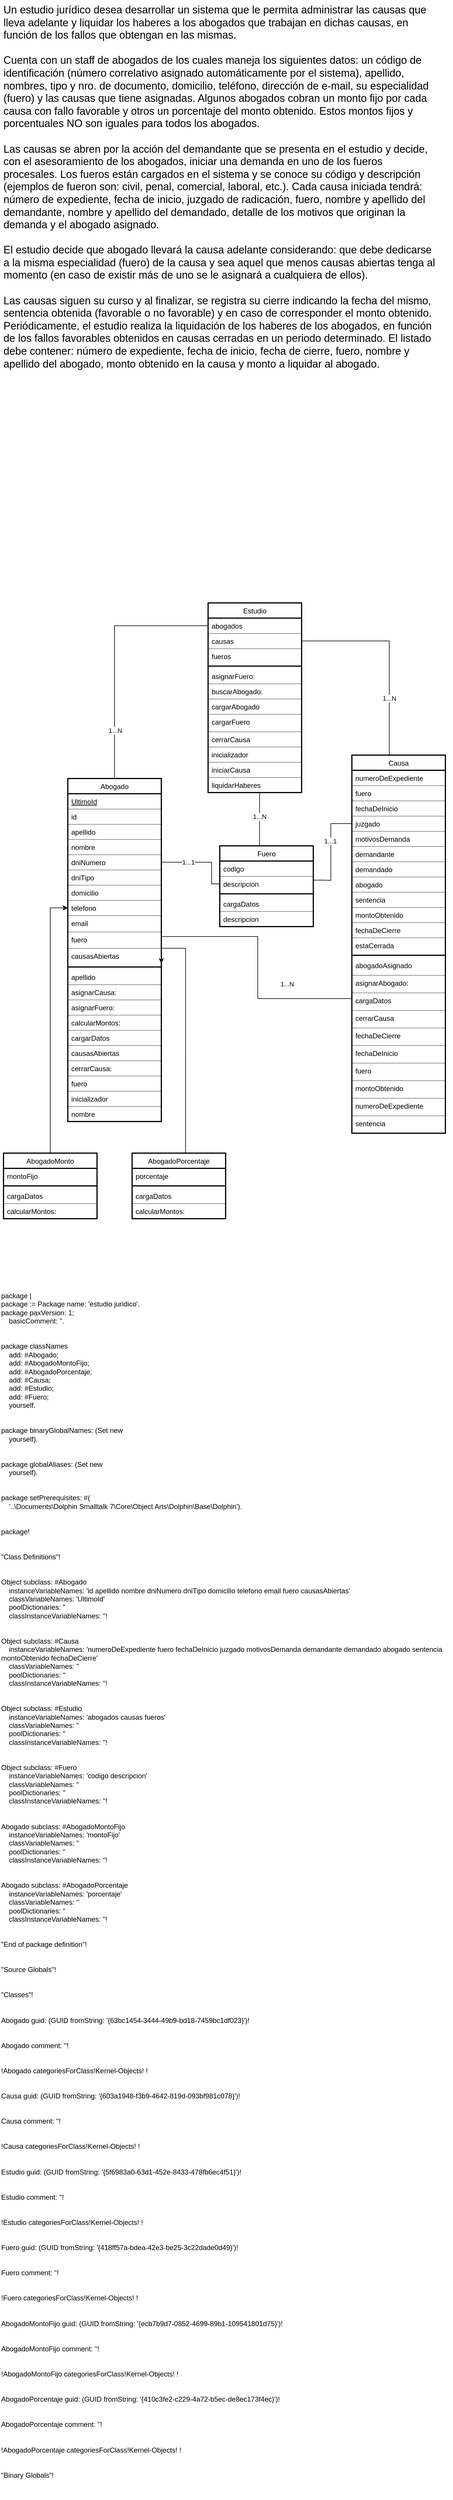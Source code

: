 <mxfile version="27.1.4">
  <diagram id="nPrbaPytp_9vwMqdARKt" name="Página-1">
    <mxGraphModel dx="1422" dy="2293" grid="1" gridSize="10" guides="1" tooltips="1" connect="1" arrows="1" fold="1" page="1" pageScale="1" pageWidth="827" pageHeight="1169" math="0" shadow="0">
      <root>
        <mxCell id="WIyWlLk6GJQsqaUBKTNV-0" />
        <mxCell id="WIyWlLk6GJQsqaUBKTNV-1" parent="WIyWlLk6GJQsqaUBKTNV-0" />
        <mxCell id="4O37cZlF4Homk0dJ1W0X-19" style="edgeStyle=orthogonalEdgeStyle;rounded=0;orthogonalLoop=1;jettySize=auto;html=1;endArrow=none;startFill=0;exitX=0;exitY=0.5;exitDx=0;exitDy=0;entryX=1;entryY=0.5;entryDx=0;entryDy=0;" parent="WIyWlLk6GJQsqaUBKTNV-1" source="zkfFHV4jXpPFQw0GAbJ--19" target="WocVs_nFNmPU2-qUiD_d-23" edge="1">
          <mxGeometry relative="1" as="geometry">
            <Array as="points">
              <mxPoint x="392" y="520" />
              <mxPoint x="392" y="483" />
            </Array>
            <mxPoint x="342" y="510" as="targetPoint" />
          </mxGeometry>
        </mxCell>
        <mxCell id="4O37cZlF4Homk0dJ1W0X-20" value="1...1" style="edgeLabel;html=1;align=center;verticalAlign=middle;resizable=0;points=[];" parent="4O37cZlF4Homk0dJ1W0X-19" vertex="1" connectable="0">
          <mxGeometry x="-0.055" y="3" relative="1" as="geometry">
            <mxPoint x="-27" y="-3" as="offset" />
          </mxGeometry>
        </mxCell>
        <mxCell id="4O37cZlF4Homk0dJ1W0X-24" style="edgeStyle=orthogonalEdgeStyle;rounded=0;orthogonalLoop=1;jettySize=auto;html=1;entryX=0;entryY=0.5;entryDx=0;entryDy=0;endArrow=none;startFill=0;exitX=0.996;exitY=0.254;exitDx=0;exitDy=0;exitPerimeter=0;" parent="WIyWlLk6GJQsqaUBKTNV-1" source="zkfFHV4jXpPFQw0GAbJ--19" target="WocVs_nFNmPU2-qUiD_d-14" edge="1">
          <mxGeometry relative="1" as="geometry">
            <Array as="points">
              <mxPoint x="582" y="514" />
              <mxPoint x="596" y="514" />
              <mxPoint x="596" y="586" />
            </Array>
          </mxGeometry>
        </mxCell>
        <mxCell id="4O37cZlF4Homk0dJ1W0X-25" value="1...1" style="edgeLabel;html=1;align=center;verticalAlign=middle;resizable=0;points=[];" parent="4O37cZlF4Homk0dJ1W0X-24" vertex="1" connectable="0">
          <mxGeometry x="0.063" y="1" relative="1" as="geometry">
            <mxPoint y="-11" as="offset" />
          </mxGeometry>
        </mxCell>
        <mxCell id="zkfFHV4jXpPFQw0GAbJ--17" value="Fuero" style="swimlane;fontStyle=0;align=center;verticalAlign=top;childLayout=stackLayout;horizontal=1;startSize=26;horizontalStack=0;resizeParent=1;resizeLast=0;collapsible=1;marginBottom=0;rounded=0;shadow=0;strokeWidth=2;fillColor=#FFFFFF;perimeterSpacing=0;swimlaneLine=1;swimlaneFillColor=#FFFFFF;" parent="WIyWlLk6GJQsqaUBKTNV-1" vertex="1">
          <mxGeometry x="406" y="455" width="160" height="138" as="geometry">
            <mxRectangle x="550" y="140" width="160" height="26" as="alternateBounds" />
          </mxGeometry>
        </mxCell>
        <mxCell id="zkfFHV4jXpPFQw0GAbJ--18" value="codigo" style="text;align=left;verticalAlign=top;spacingLeft=4;spacingRight=4;overflow=hidden;rotatable=0;points=[[0,0.5],[1,0.5]];portConstraint=eastwest;fillColor=none;strokeWidth=0.5;strokeColor=default;" parent="zkfFHV4jXpPFQw0GAbJ--17" vertex="1">
          <mxGeometry y="26" width="160" height="26" as="geometry" />
        </mxCell>
        <mxCell id="zkfFHV4jXpPFQw0GAbJ--19" value="descripcion" style="text;align=left;verticalAlign=top;spacingLeft=4;spacingRight=4;overflow=hidden;rotatable=0;points=[[0,0.5],[1,0.5]];portConstraint=eastwest;rounded=0;shadow=0;html=0;fillColor=none;" parent="zkfFHV4jXpPFQw0GAbJ--17" vertex="1">
          <mxGeometry y="52" width="160" height="26" as="geometry" />
        </mxCell>
        <mxCell id="zkfFHV4jXpPFQw0GAbJ--23" value="" style="line;html=1;strokeWidth=2;align=left;verticalAlign=middle;spacingTop=-1;spacingLeft=3;spacingRight=3;rotatable=0;labelPosition=right;points=[];portConstraint=eastwest;" parent="zkfFHV4jXpPFQw0GAbJ--17" vertex="1">
          <mxGeometry y="78" width="160" height="8" as="geometry" />
        </mxCell>
        <mxCell id="_gNwSuhdFXTQbb97_CQj-11" value="cargaDatos" style="text;align=left;verticalAlign=top;spacingLeft=4;spacingRight=4;overflow=hidden;rotatable=0;points=[[0,0.5],[1,0.5]];portConstraint=eastwest;fillColor=none;" vertex="1" parent="zkfFHV4jXpPFQw0GAbJ--17">
          <mxGeometry y="86" width="160" height="26" as="geometry" />
        </mxCell>
        <mxCell id="zkfFHV4jXpPFQw0GAbJ--24" value="descripcion" style="text;align=left;verticalAlign=top;spacingLeft=4;spacingRight=4;overflow=hidden;rotatable=0;points=[[0,0.5],[1,0.5]];portConstraint=eastwest;fillColor=none;strokeColor=default;strokeWidth=0.5;" parent="zkfFHV4jXpPFQw0GAbJ--17" vertex="1">
          <mxGeometry y="112" width="160" height="26" as="geometry" />
        </mxCell>
        <mxCell id="WocVs_nFNmPU2-qUiD_d-0" value="&lt;font style=&quot;font-size: 18px;&quot;&gt;Un estudio jurídico desea desarrollar un sistema que le permita administrar las causas que&lt;br&gt;lleva adelante y liquidar los haberes a los abogados que trabajan en dichas causas, en&lt;br&gt;función de los fallos que obtengan en las mismas.&lt;/font&gt;&lt;div&gt;&lt;font style=&quot;font-size: 18px;&quot;&gt;&lt;br&gt;Cuenta con un staff de abogados de los cuales maneja los siguientes datos: un código de&lt;br&gt;identificación (número correlativo asignado automáticamente por el sistema), apellido,&lt;br&gt;nombres, tipo y nro. de documento, domicilio, teléfono, dirección de e-mail, su especialidad&lt;br&gt;(fuero) y las causas que tiene asignadas. Algunos abogados cobran un monto fijo por cada&lt;br&gt;causa con fallo favorable y otros un porcentaje del monto obtenido. Estos montos fijos y&lt;br&gt;porcentuales NO son iguales para todos los abogados.&lt;br&gt;&lt;br&gt;&lt;/font&gt;&lt;/div&gt;&lt;div&gt;&lt;font style=&quot;font-size: 18px;&quot;&gt;Las causas se abren por la acción del demandante que se presenta en el estudio y decide,&lt;br&gt;con el asesoramiento de los abogados, iniciar una demanda en uno de los fueros&lt;br&gt;procesales. Los fueros están cargados en el sistema y se conoce su código y descripción&lt;br&gt;(ejemplos de fueron son: civil, penal, comercial, laboral, etc.). Cada causa iniciada tendrá:&lt;br&gt;número de expediente, fecha de inicio, juzgado de radicación, fuero, nombre y apellido del&lt;br&gt;demandante, nombre y apellido del demandado, detalle de los motivos que originan la&lt;br&gt;demanda y el abogado asignado.&lt;br&gt;&lt;br&gt;&lt;/font&gt;&lt;/div&gt;&lt;div&gt;&lt;font style=&quot;font-size: 18px;&quot;&gt;El estudio decide que abogado llevará la causa adelante considerando: que debe dedicarse&lt;br&gt;a la misma especialidad (fuero) de la causa y sea aquel que menos causas abiertas tenga al&lt;br&gt;momento (en caso de existir más de uno se le asignará a cualquiera de ellos).&lt;br&gt;&lt;br&gt;&lt;/font&gt;&lt;/div&gt;&lt;div&gt;&lt;font style=&quot;font-size: 18px;&quot;&gt;Las causas siguen su curso y al finalizar, se registra su cierre indicando la fecha del mismo,&lt;br&gt;sentencia obtenida (favorable o no favorable) y en caso de corresponder el monto obtenido.&lt;br&gt;Periódicamente, el estudio realiza la liquidación de los haberes de los abogados, en función&lt;br&gt;de los fallos favorables obtenidos en causas cerradas en un periodo determinado. El listado&lt;br&gt;debe contener: número de expediente, fecha de inicio, fecha de cierre, fuero, nombre y&lt;br&gt;apellido del abogado, monto obtenido en la causa y monto a liquidar al abogado.&lt;/font&gt;&lt;/div&gt;" style="text;whiteSpace=wrap;html=1;" parent="WIyWlLk6GJQsqaUBKTNV-1" vertex="1">
          <mxGeometry x="34" y="-990" width="770" height="680" as="geometry" />
        </mxCell>
        <mxCell id="WocVs_nFNmPU2-qUiD_d-1" value="Estudio" style="swimlane;fontStyle=0;align=center;verticalAlign=top;childLayout=stackLayout;horizontal=1;startSize=26;horizontalStack=0;resizeParent=1;resizeLast=0;collapsible=1;marginBottom=0;rounded=0;shadow=0;strokeWidth=2;swimlaneFillColor=#FFFFFF;" parent="WIyWlLk6GJQsqaUBKTNV-1" vertex="1">
          <mxGeometry x="386" y="40" width="160" height="324" as="geometry">
            <mxRectangle x="550" y="140" width="160" height="26" as="alternateBounds" />
          </mxGeometry>
        </mxCell>
        <mxCell id="WocVs_nFNmPU2-qUiD_d-2" value="abogados" style="text;align=left;verticalAlign=top;spacingLeft=4;spacingRight=4;overflow=hidden;rotatable=0;points=[[0,0.5],[1,0.5]];portConstraint=eastwest;fillColor=none;strokeWidth=0.5;strokeColor=default;" parent="WocVs_nFNmPU2-qUiD_d-1" vertex="1">
          <mxGeometry y="26" width="160" height="26" as="geometry" />
        </mxCell>
        <mxCell id="WocVs_nFNmPU2-qUiD_d-3" value="causas" style="text;align=left;verticalAlign=top;spacingLeft=4;spacingRight=4;overflow=hidden;rotatable=0;points=[[0,0.5],[1,0.5]];portConstraint=eastwest;rounded=0;shadow=0;html=0;fillColor=none;strokeWidth=0.5;strokeColor=default;" parent="WocVs_nFNmPU2-qUiD_d-1" vertex="1">
          <mxGeometry y="52" width="160" height="26" as="geometry" />
        </mxCell>
        <mxCell id="wk-J22gKXtRtqj58cMsg-0" value="fueros" style="text;align=left;verticalAlign=top;spacingLeft=4;spacingRight=4;overflow=hidden;rotatable=0;points=[[0,0.5],[1,0.5]];portConstraint=eastwest;rounded=0;shadow=0;html=0;fillColor=none;strokeWidth=1;" parent="WocVs_nFNmPU2-qUiD_d-1" vertex="1">
          <mxGeometry y="78" width="160" height="26" as="geometry" />
        </mxCell>
        <mxCell id="WocVs_nFNmPU2-qUiD_d-7" value="" style="line;html=1;strokeWidth=2;align=left;verticalAlign=middle;spacingTop=-1;spacingLeft=3;spacingRight=3;rotatable=0;labelPosition=right;points=[];portConstraint=eastwest;" parent="WocVs_nFNmPU2-qUiD_d-1" vertex="1">
          <mxGeometry y="104" width="160" height="8" as="geometry" />
        </mxCell>
        <mxCell id="WocVs_nFNmPU2-qUiD_d-8" value="asignarFuero:" style="text;align=left;verticalAlign=top;spacingLeft=4;spacingRight=4;overflow=hidden;rotatable=0;points=[[0,0.5],[1,0.5]];portConstraint=eastwest;fillColor=none;strokeColor=none;strokeWidth=0.5;" parent="WocVs_nFNmPU2-qUiD_d-1" vertex="1">
          <mxGeometry y="112" width="160" height="26" as="geometry" />
        </mxCell>
        <mxCell id="wk-J22gKXtRtqj58cMsg-1" value="buscarAbogado:" style="text;align=left;verticalAlign=top;spacingLeft=4;spacingRight=4;overflow=hidden;rotatable=0;points=[[0,0.5],[1,0.5]];portConstraint=eastwest;fillColor=none;strokeColor=default;strokeWidth=0.5;" parent="WocVs_nFNmPU2-qUiD_d-1" vertex="1">
          <mxGeometry y="138" width="160" height="26" as="geometry" />
        </mxCell>
        <mxCell id="4O37cZlF4Homk0dJ1W0X-21" value="cargarAbogado" style="text;align=left;verticalAlign=top;spacingLeft=4;spacingRight=4;overflow=hidden;rotatable=0;points=[[0,0.5],[1,0.5]];portConstraint=eastwest;fillColor=none;strokeColor=default;strokeWidth=0.5;" parent="WocVs_nFNmPU2-qUiD_d-1" vertex="1">
          <mxGeometry y="164" width="160" height="26" as="geometry" />
        </mxCell>
        <mxCell id="4O37cZlF4Homk0dJ1W0X-27" value="cargarFuero" style="text;align=left;verticalAlign=top;spacingLeft=4;spacingRight=4;overflow=hidden;rotatable=0;points=[[0,0.5],[1,0.5]];portConstraint=eastwest;fillColor=none;strokeColor=default;strokeWidth=0.5;" parent="WocVs_nFNmPU2-qUiD_d-1" vertex="1">
          <mxGeometry y="190" width="160" height="30" as="geometry" />
        </mxCell>
        <mxCell id="4O37cZlF4Homk0dJ1W0X-23" value="cerrarCausa" style="text;align=left;verticalAlign=top;spacingLeft=4;spacingRight=4;overflow=hidden;rotatable=0;points=[[0,0.5],[1,0.5]];portConstraint=eastwest;fillColor=none;strokeColor=default;strokeWidth=0.5;" parent="WocVs_nFNmPU2-qUiD_d-1" vertex="1">
          <mxGeometry y="220" width="160" height="26" as="geometry" />
        </mxCell>
        <mxCell id="4O37cZlF4Homk0dJ1W0X-26" value="inicializador" style="text;align=left;verticalAlign=top;spacingLeft=4;spacingRight=4;overflow=hidden;rotatable=0;points=[[0,0.5],[1,0.5]];portConstraint=eastwest;fillColor=none;" parent="WocVs_nFNmPU2-qUiD_d-1" vertex="1">
          <mxGeometry y="246" width="160" height="26" as="geometry" />
        </mxCell>
        <mxCell id="_gNwSuhdFXTQbb97_CQj-9" value="iniciarCausa" style="text;align=left;verticalAlign=top;spacingLeft=4;spacingRight=4;overflow=hidden;rotatable=0;points=[[0,0.5],[1,0.5]];portConstraint=eastwest;fillColor=none;strokeColor=default;strokeWidth=0.5;" vertex="1" parent="WocVs_nFNmPU2-qUiD_d-1">
          <mxGeometry y="272" width="160" height="26" as="geometry" />
        </mxCell>
        <mxCell id="_gNwSuhdFXTQbb97_CQj-10" value="liquidarHaberes" style="text;align=left;verticalAlign=top;spacingLeft=4;spacingRight=4;overflow=hidden;rotatable=0;points=[[0,0.5],[1,0.5]];portConstraint=eastwest;fillColor=none;" vertex="1" parent="WocVs_nFNmPU2-qUiD_d-1">
          <mxGeometry y="298" width="160" height="26" as="geometry" />
        </mxCell>
        <mxCell id="WocVs_nFNmPU2-qUiD_d-58" style="edgeStyle=orthogonalEdgeStyle;rounded=0;orthogonalLoop=1;jettySize=auto;html=1;entryX=0;entryY=0.5;entryDx=0;entryDy=0;endArrow=none;startFill=0;" parent="WIyWlLk6GJQsqaUBKTNV-1" source="WocVs_nFNmPU2-qUiD_d-19" target="WocVs_nFNmPU2-qUiD_d-2" edge="1">
          <mxGeometry relative="1" as="geometry" />
        </mxCell>
        <mxCell id="WocVs_nFNmPU2-qUiD_d-68" value="1...N" style="edgeLabel;html=1;align=center;verticalAlign=middle;resizable=0;points=[];shadow=0;strokeColor=#000000;" parent="WocVs_nFNmPU2-qUiD_d-58" vertex="1" connectable="0">
          <mxGeometry x="-0.613" y="-1" relative="1" as="geometry">
            <mxPoint y="-1" as="offset" />
          </mxGeometry>
        </mxCell>
        <mxCell id="WocVs_nFNmPU2-qUiD_d-19" value="Abogado" style="swimlane;fontStyle=0;align=center;verticalAlign=top;childLayout=stackLayout;horizontal=1;startSize=26;horizontalStack=0;resizeParent=1;resizeLast=0;collapsible=1;marginBottom=0;rounded=0;shadow=0;strokeWidth=2;fillColor=#FFFFFF;swimlaneFillColor=#FFFFFF;" parent="WIyWlLk6GJQsqaUBKTNV-1" vertex="1">
          <mxGeometry x="146" y="340" width="160" height="586" as="geometry">
            <mxRectangle x="550" y="140" width="160" height="26" as="alternateBounds" />
          </mxGeometry>
        </mxCell>
        <mxCell id="WocVs_nFNmPU2-qUiD_d-20" value="UltimoId" style="text;align=left;verticalAlign=top;spacingLeft=4;spacingRight=4;overflow=hidden;rotatable=0;points=[[0,0.5],[1,0.5]];portConstraint=eastwest;fillColor=none;strokeColor=default;strokeWidth=0.5;fontStyle=4" parent="WocVs_nFNmPU2-qUiD_d-19" vertex="1">
          <mxGeometry y="26" width="160" height="26" as="geometry" />
        </mxCell>
        <mxCell id="WocVs_nFNmPU2-qUiD_d-21" value="id" style="text;align=left;verticalAlign=top;spacingLeft=4;spacingRight=4;overflow=hidden;rotatable=0;points=[[0,0.5],[1,0.5]];portConstraint=eastwest;rounded=0;shadow=0;html=0;fillColor=none;strokeColor=default;strokeWidth=0.5;" parent="WocVs_nFNmPU2-qUiD_d-19" vertex="1">
          <mxGeometry y="52" width="160" height="26" as="geometry" />
        </mxCell>
        <mxCell id="wk-J22gKXtRtqj58cMsg-12" value="apellido" style="text;align=left;verticalAlign=top;spacingLeft=4;spacingRight=4;overflow=hidden;rotatable=0;points=[[0,0.5],[1,0.5]];portConstraint=eastwest;rounded=0;shadow=0;html=0;fillColor=none;strokeColor=default;strokeWidth=0.5;" parent="WocVs_nFNmPU2-qUiD_d-19" vertex="1">
          <mxGeometry y="78" width="160" height="26" as="geometry" />
        </mxCell>
        <mxCell id="WocVs_nFNmPU2-qUiD_d-22" value="nombre" style="text;align=left;verticalAlign=top;spacingLeft=4;spacingRight=4;overflow=hidden;rotatable=0;points=[[0,0.5],[1,0.5]];portConstraint=eastwest;rounded=0;shadow=0;html=0;fillColor=none;strokeColor=default;strokeWidth=0.5;" parent="WocVs_nFNmPU2-qUiD_d-19" vertex="1">
          <mxGeometry y="104" width="160" height="26" as="geometry" />
        </mxCell>
        <mxCell id="WocVs_nFNmPU2-qUiD_d-23" value="dniNumero" style="text;align=left;verticalAlign=top;spacingLeft=4;spacingRight=4;overflow=hidden;rotatable=0;points=[[0,0.5],[1,0.5]];portConstraint=eastwest;rounded=0;shadow=0;html=0;fillColor=none;strokeColor=default;strokeWidth=0.5;" parent="WocVs_nFNmPU2-qUiD_d-19" vertex="1">
          <mxGeometry y="130" width="160" height="26" as="geometry" />
        </mxCell>
        <mxCell id="4O37cZlF4Homk0dJ1W0X-4" value="dniTipo" style="text;align=left;verticalAlign=top;spacingLeft=4;spacingRight=4;overflow=hidden;rotatable=0;points=[[0,0.5],[1,0.5]];portConstraint=eastwest;rounded=0;shadow=0;html=0;fillColor=none;strokeColor=default;strokeWidth=0.5;" parent="WocVs_nFNmPU2-qUiD_d-19" vertex="1">
          <mxGeometry y="156" width="160" height="26" as="geometry" />
        </mxCell>
        <mxCell id="WocVs_nFNmPU2-qUiD_d-24" value="domicilio" style="text;align=left;verticalAlign=top;spacingLeft=4;spacingRight=4;overflow=hidden;rotatable=0;points=[[0,0.5],[1,0.5]];portConstraint=eastwest;rounded=0;shadow=0;html=0;fillColor=none;strokeColor=default;strokeWidth=0.5;" parent="WocVs_nFNmPU2-qUiD_d-19" vertex="1">
          <mxGeometry y="182" width="160" height="26" as="geometry" />
        </mxCell>
        <mxCell id="WocVs_nFNmPU2-qUiD_d-26" value="telefono" style="text;align=left;verticalAlign=top;spacingLeft=4;spacingRight=4;overflow=hidden;rotatable=0;points=[[0,0.5],[1,0.5]];portConstraint=eastwest;fillColor=none;strokeColor=default;strokeWidth=0.5;" parent="WocVs_nFNmPU2-qUiD_d-19" vertex="1">
          <mxGeometry y="208" width="160" height="26" as="geometry" />
        </mxCell>
        <mxCell id="WocVs_nFNmPU2-qUiD_d-27" value="email" style="text;align=left;verticalAlign=top;spacingLeft=4;spacingRight=4;overflow=hidden;rotatable=0;points=[[0,0.5],[1,0.5]];portConstraint=eastwest;fillColor=none;strokeColor=default;strokeWidth=0.5;" parent="WocVs_nFNmPU2-qUiD_d-19" vertex="1">
          <mxGeometry y="234" width="160" height="28" as="geometry" />
        </mxCell>
        <mxCell id="WocVs_nFNmPU2-qUiD_d-39" value="fuero" style="text;align=left;verticalAlign=top;spacingLeft=4;spacingRight=4;overflow=hidden;rotatable=0;points=[[0,0.5],[1,0.5]];portConstraint=eastwest;fillColor=none;strokeColor=default;strokeWidth=0.5;" parent="WocVs_nFNmPU2-qUiD_d-19" vertex="1">
          <mxGeometry y="262" width="160" height="28" as="geometry" />
        </mxCell>
        <mxCell id="WocVs_nFNmPU2-qUiD_d-40" value="causasAbiertas" style="text;align=left;verticalAlign=top;spacingLeft=4;spacingRight=4;overflow=hidden;rotatable=0;points=[[0,0.5],[1,0.5]];portConstraint=eastwest;fillColor=none;" parent="WocVs_nFNmPU2-qUiD_d-19" vertex="1">
          <mxGeometry y="290" width="160" height="28" as="geometry" />
        </mxCell>
        <mxCell id="WocVs_nFNmPU2-qUiD_d-41" value="" style="line;html=1;strokeWidth=2;align=left;verticalAlign=middle;spacingTop=-1;spacingLeft=3;spacingRight=3;rotatable=0;labelPosition=right;points=[];portConstraint=eastwest;" parent="WocVs_nFNmPU2-qUiD_d-19" vertex="1">
          <mxGeometry y="318" width="160" height="8" as="geometry" />
        </mxCell>
        <mxCell id="WocVs_nFNmPU2-qUiD_d-64" value="apellido" style="text;align=left;verticalAlign=top;spacingLeft=4;spacingRight=4;overflow=hidden;rotatable=0;points=[[0,0.5],[1,0.5]];portConstraint=eastwest;fillColor=none;" parent="WocVs_nFNmPU2-qUiD_d-19" vertex="1">
          <mxGeometry y="326" width="160" height="26" as="geometry" />
        </mxCell>
        <mxCell id="_gNwSuhdFXTQbb97_CQj-0" value="asignarCausa:" style="text;align=left;verticalAlign=top;spacingLeft=4;spacingRight=4;overflow=hidden;rotatable=0;points=[[0,0.5],[1,0.5]];portConstraint=eastwest;fillColor=none;strokeColor=default;strokeWidth=0.5;" vertex="1" parent="WocVs_nFNmPU2-qUiD_d-19">
          <mxGeometry y="352" width="160" height="26" as="geometry" />
        </mxCell>
        <mxCell id="_gNwSuhdFXTQbb97_CQj-1" value="asignarFuero:" style="text;align=left;verticalAlign=top;spacingLeft=4;spacingRight=4;overflow=hidden;rotatable=0;points=[[0,0.5],[1,0.5]];portConstraint=eastwest;fillColor=none;strokeColor=default;strokeWidth=0.5;" vertex="1" parent="WocVs_nFNmPU2-qUiD_d-19">
          <mxGeometry y="378" width="160" height="26" as="geometry" />
        </mxCell>
        <mxCell id="_gNwSuhdFXTQbb97_CQj-3" value="calcularMontos:" style="text;align=left;verticalAlign=top;spacingLeft=4;spacingRight=4;overflow=hidden;rotatable=0;points=[[0,0.5],[1,0.5]];portConstraint=eastwest;fillColor=none;strokeColor=default;strokeWidth=0.5;" vertex="1" parent="WocVs_nFNmPU2-qUiD_d-19">
          <mxGeometry y="404" width="160" height="26" as="geometry" />
        </mxCell>
        <mxCell id="_gNwSuhdFXTQbb97_CQj-4" value="cargarDatos" style="text;align=left;verticalAlign=top;spacingLeft=4;spacingRight=4;overflow=hidden;rotatable=0;points=[[0,0.5],[1,0.5]];portConstraint=eastwest;fillColor=none;strokeColor=default;strokeWidth=0.5;" vertex="1" parent="WocVs_nFNmPU2-qUiD_d-19">
          <mxGeometry y="430" width="160" height="26" as="geometry" />
        </mxCell>
        <mxCell id="_gNwSuhdFXTQbb97_CQj-5" value="causasAbiertas" style="text;align=left;verticalAlign=top;spacingLeft=4;spacingRight=4;overflow=hidden;rotatable=0;points=[[0,0.5],[1,0.5]];portConstraint=eastwest;fillColor=none;strokeColor=default;strokeWidth=0.5;" vertex="1" parent="WocVs_nFNmPU2-qUiD_d-19">
          <mxGeometry y="456" width="160" height="26" as="geometry" />
        </mxCell>
        <mxCell id="_gNwSuhdFXTQbb97_CQj-6" value="cerrarCausa:" style="text;align=left;verticalAlign=top;spacingLeft=4;spacingRight=4;overflow=hidden;rotatable=0;points=[[0,0.5],[1,0.5]];portConstraint=eastwest;fillColor=none;strokeColor=default;strokeWidth=0.5;" vertex="1" parent="WocVs_nFNmPU2-qUiD_d-19">
          <mxGeometry y="482" width="160" height="26" as="geometry" />
        </mxCell>
        <mxCell id="_gNwSuhdFXTQbb97_CQj-2" value="fuero" style="text;align=left;verticalAlign=top;spacingLeft=4;spacingRight=4;overflow=hidden;rotatable=0;points=[[0,0.5],[1,0.5]];portConstraint=eastwest;fillColor=none;strokeColor=default;strokeWidth=0.5;" vertex="1" parent="WocVs_nFNmPU2-qUiD_d-19">
          <mxGeometry y="508" width="160" height="26" as="geometry" />
        </mxCell>
        <mxCell id="_gNwSuhdFXTQbb97_CQj-7" value="inicializador" style="text;align=left;verticalAlign=top;spacingLeft=4;spacingRight=4;overflow=hidden;rotatable=0;points=[[0,0.5],[1,0.5]];portConstraint=eastwest;fillColor=none;strokeColor=default;strokeWidth=0.5;" vertex="1" parent="WocVs_nFNmPU2-qUiD_d-19">
          <mxGeometry y="534" width="160" height="26" as="geometry" />
        </mxCell>
        <mxCell id="_gNwSuhdFXTQbb97_CQj-8" value="nombre" style="text;align=left;verticalAlign=top;spacingLeft=4;spacingRight=4;overflow=hidden;rotatable=0;points=[[0,0.5],[1,0.5]];portConstraint=eastwest;fillColor=none;" vertex="1" parent="WocVs_nFNmPU2-qUiD_d-19">
          <mxGeometry y="560" width="160" height="26" as="geometry" />
        </mxCell>
        <mxCell id="WocVs_nFNmPU2-qUiD_d-72" style="edgeStyle=orthogonalEdgeStyle;rounded=0;orthogonalLoop=1;jettySize=auto;html=1;endArrow=none;startFill=0;exitX=0.375;exitY=0.003;exitDx=0;exitDy=0;exitPerimeter=0;entryX=0.999;entryY=0.265;entryDx=0;entryDy=0;entryPerimeter=0;" parent="WIyWlLk6GJQsqaUBKTNV-1" source="WocVs_nFNmPU2-qUiD_d-10" target="WocVs_nFNmPU2-qUiD_d-3" edge="1">
          <mxGeometry relative="1" as="geometry">
            <mxPoint x="572" y="90" as="targetPoint" />
            <Array as="points">
              <mxPoint x="696" y="302" />
              <mxPoint x="696" y="105" />
              <mxPoint x="546" y="105" />
            </Array>
            <mxPoint x="696" y="450" as="sourcePoint" />
          </mxGeometry>
        </mxCell>
        <mxCell id="WocVs_nFNmPU2-qUiD_d-73" value="1...N" style="edgeLabel;html=1;align=center;verticalAlign=middle;resizable=0;points=[];" parent="WocVs_nFNmPU2-qUiD_d-72" vertex="1" connectable="0">
          <mxGeometry x="-0.112" y="-4" relative="1" as="geometry">
            <mxPoint x="-4" y="55" as="offset" />
          </mxGeometry>
        </mxCell>
        <mxCell id="WocVs_nFNmPU2-qUiD_d-10" value="Causa" style="swimlane;fontStyle=0;align=center;verticalAlign=top;childLayout=stackLayout;horizontal=1;startSize=26;horizontalStack=0;resizeParent=1;resizeLast=0;collapsible=1;marginBottom=0;rounded=0;shadow=0;strokeWidth=2;fillColor=#FFFFFF;swimlaneFillColor=#FFFFFF;" parent="WIyWlLk6GJQsqaUBKTNV-1" vertex="1">
          <mxGeometry x="632" y="300" width="160" height="646" as="geometry">
            <mxRectangle x="550" y="140" width="160" height="26" as="alternateBounds" />
          </mxGeometry>
        </mxCell>
        <mxCell id="WocVs_nFNmPU2-qUiD_d-11" value="numeroDeExpediente" style="text;align=left;verticalAlign=top;spacingLeft=4;spacingRight=4;overflow=hidden;rotatable=0;points=[[0,0.5],[1,0.5]];portConstraint=eastwest;fillColor=none;strokeColor=default;strokeWidth=0.5;" parent="WocVs_nFNmPU2-qUiD_d-10" vertex="1">
          <mxGeometry y="26" width="160" height="26" as="geometry" />
        </mxCell>
        <mxCell id="WocVs_nFNmPU2-qUiD_d-12" value="fuero" style="text;align=left;verticalAlign=top;spacingLeft=4;spacingRight=4;overflow=hidden;rotatable=0;points=[[0,0.5],[1,0.5]];portConstraint=eastwest;rounded=0;shadow=0;html=0;fillColor=none;strokeColor=default;strokeWidth=0.5;" parent="WocVs_nFNmPU2-qUiD_d-10" vertex="1">
          <mxGeometry y="52" width="160" height="26" as="geometry" />
        </mxCell>
        <mxCell id="WocVs_nFNmPU2-qUiD_d-13" value="fechaDeInicio" style="text;align=left;verticalAlign=top;spacingLeft=4;spacingRight=4;overflow=hidden;rotatable=0;points=[[0,0.5],[1,0.5]];portConstraint=eastwest;rounded=0;shadow=0;html=0;fillColor=none;strokeColor=default;strokeWidth=0.5;" parent="WocVs_nFNmPU2-qUiD_d-10" vertex="1">
          <mxGeometry y="78" width="160" height="26" as="geometry" />
        </mxCell>
        <mxCell id="WocVs_nFNmPU2-qUiD_d-14" value="juzgado" style="text;align=left;verticalAlign=top;spacingLeft=4;spacingRight=4;overflow=hidden;rotatable=0;points=[[0,0.5],[1,0.5]];portConstraint=eastwest;rounded=0;shadow=0;html=0;fillColor=none;strokeColor=default;strokeWidth=0.5;" parent="WocVs_nFNmPU2-qUiD_d-10" vertex="1">
          <mxGeometry y="104" width="160" height="26" as="geometry" />
        </mxCell>
        <mxCell id="4O37cZlF4Homk0dJ1W0X-3" value="motivosDemanda" style="text;align=left;verticalAlign=top;spacingLeft=4;spacingRight=4;overflow=hidden;rotatable=0;points=[[0,0.5],[1,0.5]];portConstraint=eastwest;rounded=0;shadow=0;html=0;fillColor=none;strokeColor=default;strokeWidth=0.5;" parent="WocVs_nFNmPU2-qUiD_d-10" vertex="1">
          <mxGeometry y="130" width="160" height="26" as="geometry" />
        </mxCell>
        <mxCell id="WocVs_nFNmPU2-qUiD_d-43" value="demandante" style="text;align=left;verticalAlign=top;spacingLeft=4;spacingRight=4;overflow=hidden;rotatable=0;points=[[0,0.5],[1,0.5]];portConstraint=eastwest;rounded=0;shadow=0;html=0;fillColor=none;strokeColor=default;strokeWidth=0.5;" parent="WocVs_nFNmPU2-qUiD_d-10" vertex="1">
          <mxGeometry y="156" width="160" height="26" as="geometry" />
        </mxCell>
        <mxCell id="WocVs_nFNmPU2-qUiD_d-44" value="demandado" style="text;align=left;verticalAlign=top;spacingLeft=4;spacingRight=4;overflow=hidden;rotatable=0;points=[[0,0.5],[1,0.5]];portConstraint=eastwest;rounded=0;shadow=0;html=0;fillColor=none;strokeColor=default;strokeWidth=0.5;" parent="WocVs_nFNmPU2-qUiD_d-10" vertex="1">
          <mxGeometry y="182" width="160" height="26" as="geometry" />
        </mxCell>
        <mxCell id="WocVs_nFNmPU2-qUiD_d-47" value="abogado" style="text;align=left;verticalAlign=top;spacingLeft=4;spacingRight=4;overflow=hidden;rotatable=0;points=[[0,0.5],[1,0.5]];portConstraint=eastwest;rounded=0;shadow=0;html=0;fillColor=none;strokeColor=default;strokeWidth=0.5;" parent="WocVs_nFNmPU2-qUiD_d-10" vertex="1">
          <mxGeometry y="208" width="160" height="26" as="geometry" />
        </mxCell>
        <mxCell id="4O37cZlF4Homk0dJ1W0X-0" value="sentencia" style="text;align=left;verticalAlign=top;spacingLeft=4;spacingRight=4;overflow=hidden;rotatable=0;points=[[0,0.5],[1,0.5]];portConstraint=eastwest;rounded=0;shadow=0;html=0;fillColor=none;strokeColor=default;strokeWidth=0.5;" parent="WocVs_nFNmPU2-qUiD_d-10" vertex="1">
          <mxGeometry y="234" width="160" height="26" as="geometry" />
        </mxCell>
        <mxCell id="4O37cZlF4Homk0dJ1W0X-1" value="montoObtenido" style="text;align=left;verticalAlign=top;spacingLeft=4;spacingRight=4;overflow=hidden;rotatable=0;points=[[0,0.5],[1,0.5]];portConstraint=eastwest;rounded=0;shadow=0;html=0;fillColor=none;strokeColor=default;strokeWidth=0.5;" parent="WocVs_nFNmPU2-qUiD_d-10" vertex="1">
          <mxGeometry y="260" width="160" height="26" as="geometry" />
        </mxCell>
        <mxCell id="4O37cZlF4Homk0dJ1W0X-2" value="fechaDeCierre" style="text;align=left;verticalAlign=top;spacingLeft=4;spacingRight=4;overflow=hidden;rotatable=0;points=[[0,0.5],[1,0.5]];portConstraint=eastwest;rounded=0;shadow=0;html=0;fillColor=none;strokeColor=default;strokeWidth=0.5;" parent="WocVs_nFNmPU2-qUiD_d-10" vertex="1">
          <mxGeometry y="286" width="160" height="26" as="geometry" />
        </mxCell>
        <mxCell id="wk-J22gKXtRtqj58cMsg-10" value="estaCerrada" style="text;align=left;verticalAlign=top;spacingLeft=4;spacingRight=4;overflow=hidden;rotatable=0;points=[[0,0.5],[1,0.5]];portConstraint=eastwest;rounded=0;shadow=0;html=0;fillColor=none;strokeColor=none;strokeWidth=0.5;" parent="WocVs_nFNmPU2-qUiD_d-10" vertex="1">
          <mxGeometry y="312" width="160" height="26" as="geometry" />
        </mxCell>
        <mxCell id="WocVs_nFNmPU2-qUiD_d-16" value="" style="line;html=1;strokeWidth=2;align=left;verticalAlign=middle;spacingTop=-1;spacingLeft=3;spacingRight=3;rotatable=0;labelPosition=right;points=[];portConstraint=eastwest;fillColor=#FFFFFF;" parent="WocVs_nFNmPU2-qUiD_d-10" vertex="1">
          <mxGeometry y="338" width="160" height="8" as="geometry" />
        </mxCell>
        <mxCell id="WocVs_nFNmPU2-qUiD_d-17" value="abogadoAsignado" style="text;align=left;verticalAlign=top;spacingLeft=4;spacingRight=4;overflow=hidden;rotatable=0;points=[[0,0.5],[1,0.5]];portConstraint=eastwest;fillColor=none;" parent="WocVs_nFNmPU2-qUiD_d-10" vertex="1">
          <mxGeometry y="346" width="160" height="30" as="geometry" />
        </mxCell>
        <mxCell id="_gNwSuhdFXTQbb97_CQj-12" value="asignarAbogado:" style="text;align=left;verticalAlign=top;spacingLeft=4;spacingRight=4;overflow=hidden;rotatable=0;points=[[0,0.5],[1,0.5]];portConstraint=eastwest;fillColor=none;strokeColor=default;strokeWidth=0.5;" vertex="1" parent="WocVs_nFNmPU2-qUiD_d-10">
          <mxGeometry y="376" width="160" height="30" as="geometry" />
        </mxCell>
        <mxCell id="_gNwSuhdFXTQbb97_CQj-13" value="cargaDatos" style="text;align=left;verticalAlign=top;spacingLeft=4;spacingRight=4;overflow=hidden;rotatable=0;points=[[0,0.5],[1,0.5]];portConstraint=eastwest;fillColor=none;strokeColor=default;strokeWidth=0.5;" vertex="1" parent="WocVs_nFNmPU2-qUiD_d-10">
          <mxGeometry y="406" width="160" height="30" as="geometry" />
        </mxCell>
        <mxCell id="_gNwSuhdFXTQbb97_CQj-15" value="cerrarCausa" style="text;align=left;verticalAlign=top;spacingLeft=4;spacingRight=4;overflow=hidden;rotatable=0;points=[[0,0.5],[1,0.5]];portConstraint=eastwest;fillColor=none;" vertex="1" parent="WocVs_nFNmPU2-qUiD_d-10">
          <mxGeometry y="436" width="160" height="30" as="geometry" />
        </mxCell>
        <mxCell id="_gNwSuhdFXTQbb97_CQj-18" value="fechaDeCierre" style="text;align=left;verticalAlign=top;spacingLeft=4;spacingRight=4;overflow=hidden;rotatable=0;points=[[0,0.5],[1,0.5]];portConstraint=eastwest;fillColor=none;strokeColor=default;strokeWidth=0.5;" vertex="1" parent="WocVs_nFNmPU2-qUiD_d-10">
          <mxGeometry y="466" width="160" height="30" as="geometry" />
        </mxCell>
        <mxCell id="_gNwSuhdFXTQbb97_CQj-17" value="fechaDeInicio" style="text;align=left;verticalAlign=top;spacingLeft=4;spacingRight=4;overflow=hidden;rotatable=0;points=[[0,0.5],[1,0.5]];portConstraint=eastwest;fillColor=none;" vertex="1" parent="WocVs_nFNmPU2-qUiD_d-10">
          <mxGeometry y="496" width="160" height="30" as="geometry" />
        </mxCell>
        <mxCell id="_gNwSuhdFXTQbb97_CQj-16" value="fuero" style="text;align=left;verticalAlign=top;spacingLeft=4;spacingRight=4;overflow=hidden;rotatable=0;points=[[0,0.5],[1,0.5]];portConstraint=eastwest;fillColor=none;strokeColor=default;strokeWidth=0.5;" vertex="1" parent="WocVs_nFNmPU2-qUiD_d-10">
          <mxGeometry y="526" width="160" height="30" as="geometry" />
        </mxCell>
        <mxCell id="_gNwSuhdFXTQbb97_CQj-14" value="montoObtenido" style="text;align=left;verticalAlign=top;spacingLeft=4;spacingRight=4;overflow=hidden;rotatable=0;points=[[0,0.5],[1,0.5]];portConstraint=eastwest;fillColor=none;strokeColor=default;strokeWidth=0.5;" vertex="1" parent="WocVs_nFNmPU2-qUiD_d-10">
          <mxGeometry y="556" width="160" height="30" as="geometry" />
        </mxCell>
        <mxCell id="_gNwSuhdFXTQbb97_CQj-19" value="numeroDeExpediente" style="text;align=left;verticalAlign=top;spacingLeft=4;spacingRight=4;overflow=hidden;rotatable=0;points=[[0,0.5],[1,0.5]];portConstraint=eastwest;fillColor=none;strokeColor=default;strokeWidth=0.5;" vertex="1" parent="WocVs_nFNmPU2-qUiD_d-10">
          <mxGeometry y="586" width="160" height="30" as="geometry" />
        </mxCell>
        <mxCell id="_gNwSuhdFXTQbb97_CQj-20" value="sentencia&#xa;" style="text;align=left;verticalAlign=top;spacingLeft=4;spacingRight=4;overflow=hidden;rotatable=0;points=[[0,0.5],[1,0.5]];portConstraint=eastwest;fillColor=none;strokeColor=default;strokeWidth=0.5;" vertex="1" parent="WocVs_nFNmPU2-qUiD_d-10">
          <mxGeometry y="616" width="160" height="30" as="geometry" />
        </mxCell>
        <mxCell id="4O37cZlF4Homk0dJ1W0X-17" style="edgeStyle=orthogonalEdgeStyle;rounded=0;orthogonalLoop=1;jettySize=auto;html=1;exitX=0.5;exitY=0;exitDx=0;exitDy=0;entryX=0;entryY=0.5;entryDx=0;entryDy=0;" parent="WIyWlLk6GJQsqaUBKTNV-1" source="4O37cZlF4Homk0dJ1W0X-7" target="WocVs_nFNmPU2-qUiD_d-26" edge="1">
          <mxGeometry relative="1" as="geometry" />
        </mxCell>
        <mxCell id="4O37cZlF4Homk0dJ1W0X-7" value="AbogadoMonto" style="swimlane;fontStyle=0;align=center;verticalAlign=top;childLayout=stackLayout;horizontal=1;startSize=26;horizontalStack=0;resizeParent=1;resizeLast=0;collapsible=1;marginBottom=0;rounded=0;shadow=0;strokeWidth=2;fillColor=#FFFFFF;swimlaneFillColor=#FFFFFF;" parent="WIyWlLk6GJQsqaUBKTNV-1" vertex="1">
          <mxGeometry x="36" y="980" width="160" height="112" as="geometry">
            <mxRectangle x="550" y="140" width="160" height="26" as="alternateBounds" />
          </mxGeometry>
        </mxCell>
        <mxCell id="4O37cZlF4Homk0dJ1W0X-8" value="montoFijo" style="text;align=left;verticalAlign=top;spacingLeft=4;spacingRight=4;overflow=hidden;rotatable=0;points=[[0,0.5],[1,0.5]];portConstraint=eastwest;fillColor=none;strokeColor=none;strokeWidth=0.5;" parent="4O37cZlF4Homk0dJ1W0X-7" vertex="1">
          <mxGeometry y="26" width="160" height="26" as="geometry" />
        </mxCell>
        <mxCell id="4O37cZlF4Homk0dJ1W0X-10" value="" style="line;html=1;strokeWidth=2;align=left;verticalAlign=middle;spacingTop=-1;spacingLeft=3;spacingRight=3;rotatable=0;labelPosition=right;points=[];portConstraint=eastwest;fillColor=none;" parent="4O37cZlF4Homk0dJ1W0X-7" vertex="1">
          <mxGeometry y="52" width="160" height="8" as="geometry" />
        </mxCell>
        <mxCell id="4O37cZlF4Homk0dJ1W0X-11" value="cargaDatos" style="text;align=left;verticalAlign=top;spacingLeft=4;spacingRight=4;overflow=hidden;rotatable=0;points=[[0,0.5],[1,0.5]];portConstraint=eastwest;fillColor=none;strokeColor=none;" parent="4O37cZlF4Homk0dJ1W0X-7" vertex="1">
          <mxGeometry y="60" width="160" height="26" as="geometry" />
        </mxCell>
        <mxCell id="wk-J22gKXtRtqj58cMsg-7" value="calcularMontos:" style="text;align=left;verticalAlign=top;spacingLeft=4;spacingRight=4;overflow=hidden;rotatable=0;points=[[0,0.5],[1,0.5]];portConstraint=eastwest;fillColor=none;strokeColor=default;strokeWidth=0.5;" parent="4O37cZlF4Homk0dJ1W0X-7" vertex="1">
          <mxGeometry y="86" width="160" height="26" as="geometry" />
        </mxCell>
        <mxCell id="4O37cZlF4Homk0dJ1W0X-18" style="edgeStyle=orthogonalEdgeStyle;rounded=0;orthogonalLoop=1;jettySize=auto;html=1;entryX=1;entryY=0.929;entryDx=0;entryDy=0;entryPerimeter=0;exitX=0.572;exitY=0.008;exitDx=0;exitDy=0;exitPerimeter=0;" parent="WIyWlLk6GJQsqaUBKTNV-1" source="4O37cZlF4Homk0dJ1W0X-12" target="WocVs_nFNmPU2-qUiD_d-40" edge="1">
          <mxGeometry relative="1" as="geometry">
            <mxPoint x="351.0" y="779" as="sourcePoint" />
            <mxPoint x="341" y="630" as="targetPoint" />
            <Array as="points">
              <mxPoint x="347" y="630" />
            </Array>
          </mxGeometry>
        </mxCell>
        <mxCell id="4O37cZlF4Homk0dJ1W0X-12" value="AbogadoPorcentaje" style="swimlane;fontStyle=0;align=center;verticalAlign=top;childLayout=stackLayout;horizontal=1;startSize=26;horizontalStack=0;resizeParent=1;resizeLast=0;collapsible=1;marginBottom=0;rounded=0;shadow=0;strokeWidth=2;fillColor=#FFFFFF;swimlaneFillColor=#FFFFFF;" parent="WIyWlLk6GJQsqaUBKTNV-1" vertex="1">
          <mxGeometry x="256" y="980" width="160" height="112" as="geometry">
            <mxRectangle x="550" y="140" width="160" height="26" as="alternateBounds" />
          </mxGeometry>
        </mxCell>
        <mxCell id="4O37cZlF4Homk0dJ1W0X-13" value="porcentaje" style="text;align=left;verticalAlign=top;spacingLeft=4;spacingRight=4;overflow=hidden;rotatable=0;points=[[0,0.5],[1,0.5]];portConstraint=eastwest;fillColor=none;strokeColor=none;strokeWidth=0.5;" parent="4O37cZlF4Homk0dJ1W0X-12" vertex="1">
          <mxGeometry y="26" width="160" height="26" as="geometry" />
        </mxCell>
        <mxCell id="4O37cZlF4Homk0dJ1W0X-15" value="" style="line;html=1;strokeWidth=2;align=left;verticalAlign=middle;spacingTop=-1;spacingLeft=3;spacingRight=3;rotatable=0;labelPosition=right;points=[];portConstraint=eastwest;fillColor=none;fillStyle=auto;" parent="4O37cZlF4Homk0dJ1W0X-12" vertex="1">
          <mxGeometry y="52" width="160" height="8" as="geometry" />
        </mxCell>
        <mxCell id="4O37cZlF4Homk0dJ1W0X-16" value="cargaDatos" style="text;align=left;verticalAlign=top;spacingLeft=4;spacingRight=4;overflow=hidden;rotatable=0;points=[[0,0.5],[1,0.5]];portConstraint=eastwest;fillColor=none;" parent="4O37cZlF4Homk0dJ1W0X-12" vertex="1">
          <mxGeometry y="60" width="160" height="26" as="geometry" />
        </mxCell>
        <mxCell id="wk-J22gKXtRtqj58cMsg-6" value="calcularMontos:" style="text;align=left;verticalAlign=top;spacingLeft=4;spacingRight=4;overflow=hidden;rotatable=0;points=[[0,0.5],[1,0.5]];portConstraint=eastwest;fillColor=none;strokeColor=default;strokeWidth=0.5;" parent="4O37cZlF4Homk0dJ1W0X-12" vertex="1">
          <mxGeometry y="86" width="160" height="26" as="geometry" />
        </mxCell>
        <mxCell id="wk-J22gKXtRtqj58cMsg-4" style="edgeStyle=orthogonalEdgeStyle;rounded=0;orthogonalLoop=1;jettySize=auto;html=1;endArrow=none;startFill=0;entryX=0.552;entryY=0.969;entryDx=0;entryDy=0;entryPerimeter=0;" parent="WIyWlLk6GJQsqaUBKTNV-1" source="zkfFHV4jXpPFQw0GAbJ--17" target="_gNwSuhdFXTQbb97_CQj-10" edge="1">
          <mxGeometry relative="1" as="geometry">
            <mxPoint x="442" y="390" as="targetPoint" />
            <Array as="points">
              <mxPoint x="474" y="390" />
              <mxPoint x="474" y="390" />
            </Array>
            <mxPoint x="511" y="380" as="sourcePoint" />
          </mxGeometry>
        </mxCell>
        <mxCell id="wk-J22gKXtRtqj58cMsg-5" value="1...N" style="edgeLabel;html=1;align=center;verticalAlign=middle;resizable=0;points=[];" parent="wk-J22gKXtRtqj58cMsg-4" vertex="1" connectable="0">
          <mxGeometry x="-0.112" y="-4" relative="1" as="geometry">
            <mxPoint x="-4" y="-9" as="offset" />
          </mxGeometry>
        </mxCell>
        <mxCell id="wk-J22gKXtRtqj58cMsg-8" style="edgeStyle=orthogonalEdgeStyle;rounded=0;orthogonalLoop=1;jettySize=auto;html=1;endArrow=none;startFill=0;exitX=0;exitY=0.5;exitDx=0;exitDy=0;entryX=1;entryY=0.5;entryDx=0;entryDy=0;" parent="WIyWlLk6GJQsqaUBKTNV-1" source="4O37cZlF4Homk0dJ1W0X-0" target="WocVs_nFNmPU2-qUiD_d-27" edge="1">
          <mxGeometry relative="1" as="geometry">
            <mxPoint x="316" y="610" as="targetPoint" />
            <Array as="points">
              <mxPoint x="471" y="716" />
              <mxPoint x="471" y="610" />
              <mxPoint x="306" y="610" />
            </Array>
            <mxPoint x="561" y="874" as="sourcePoint" />
          </mxGeometry>
        </mxCell>
        <mxCell id="wk-J22gKXtRtqj58cMsg-9" value="1...N" style="edgeLabel;html=1;align=center;verticalAlign=middle;resizable=0;points=[];" parent="wk-J22gKXtRtqj58cMsg-8" vertex="1" connectable="0">
          <mxGeometry x="-0.112" y="-4" relative="1" as="geometry">
            <mxPoint x="-4" y="-21" as="offset" />
          </mxGeometry>
        </mxCell>
        <mxCell id="wk-J22gKXtRtqj58cMsg-11" value="package |&#xa;package := Package name: &#39;estudio juridico&#39;.&#xa;package paxVersion: 1;&#xa;    basicComment: &#39;&#39;.&#xa;&#xa;&#xa;package classNames&#xa;    add: #Abogado;&#xa;    add: #AbogadoMontoFijo;&#xa;    add: #AbogadoPorcentaje;&#xa;    add: #Causa;&#xa;    add: #Estudio;&#xa;    add: #Fuero;&#xa;    yourself.&#xa;&#xa;&#xa;package binaryGlobalNames: (Set new&#xa;    yourself).&#xa;&#xa;&#xa;package globalAliases: (Set new&#xa;    yourself).&#xa;&#xa;&#xa;package setPrerequisites: #(&#xa;    &#39;..\Documents\Dolphin Smalltalk 7\Core\Object Arts\Dolphin\Base\Dolphin&#39;).&#xa;&#xa;&#xa;package!&#xa;&#xa;&#xa;&quot;Class Definitions&quot;!&#xa;&#xa;&#xa;Object subclass: #Abogado&#xa;    instanceVariableNames: &#39;id apellido nombre dniNumero dniTipo domicilio telefono email fuero causasAbiertas&#39;&#xa;    classVariableNames: &#39;UltimoId&#39;&#xa;    poolDictionaries: &#39;&#39;&#xa;    classInstanceVariableNames: &#39;&#39;!&#xa;&#xa;&#xa;Object subclass: #Causa&#xa;    instanceVariableNames: &#39;numeroDeExpediente fuero fechaDeInicio juzgado motivosDemanda demandante demandado abogado sentencia montoObtenido fechaDeCierre&#39;&#xa;    classVariableNames: &#39;&#39;&#xa;    poolDictionaries: &#39;&#39;&#xa;    classInstanceVariableNames: &#39;&#39;!&#xa;&#xa;&#xa;Object subclass: #Estudio&#xa;    instanceVariableNames: &#39;abogados causas fueros&#39;&#xa;    classVariableNames: &#39;&#39;&#xa;    poolDictionaries: &#39;&#39;&#xa;    classInstanceVariableNames: &#39;&#39;!&#xa;&#xa;&#xa;Object subclass: #Fuero&#xa;    instanceVariableNames: &#39;codigo descripcion&#39;&#xa;    classVariableNames: &#39;&#39;&#xa;    poolDictionaries: &#39;&#39;&#xa;    classInstanceVariableNames: &#39;&#39;!&#xa;&#xa;&#xa;Abogado subclass: #AbogadoMontoFijo&#xa;    instanceVariableNames: &#39;montoFijo&#39;&#xa;    classVariableNames: &#39;&#39;&#xa;    poolDictionaries: &#39;&#39;&#xa;    classInstanceVariableNames: &#39;&#39;!&#xa;&#xa;&#xa;Abogado subclass: #AbogadoPorcentaje&#xa;    instanceVariableNames: &#39;porcentaje&#39;&#xa;    classVariableNames: &#39;&#39;&#xa;    poolDictionaries: &#39;&#39;&#xa;    classInstanceVariableNames: &#39;&#39;!&#xa;&#xa;&#xa;&quot;End of package definition&quot;!&#xa;&#xa;&#xa;&quot;Source Globals&quot;!&#xa;&#xa;&#xa;&quot;Classes&quot;!&#xa;&#xa;&#xa;Abogado guid: (GUID fromString: &#39;{63bc1454-3444-49b9-bd18-7459bc1df023}&#39;)!&#xa;&#xa;&#xa;Abogado comment: &#39;&#39;!&#xa;&#xa;&#xa;!Abogado categoriesForClass!Kernel-Objects! !&#xa;&#xa;&#xa;Causa guid: (GUID fromString: &#39;{603a1948-f3b9-4642-819d-093bf981c078}&#39;)!&#xa;&#xa;&#xa;Causa comment: &#39;&#39;!&#xa;&#xa;&#xa;!Causa categoriesForClass!Kernel-Objects! !&#xa;&#xa;&#xa;Estudio guid: (GUID fromString: &#39;{5f6983a0-63d1-452e-8433-478fb6ec4f51}&#39;)!&#xa;&#xa;&#xa;Estudio comment: &#39;&#39;!&#xa;&#xa;&#xa;!Estudio categoriesForClass!Kernel-Objects! !&#xa;&#xa;&#xa;Fuero guid: (GUID fromString: &#39;{418ff57a-bdea-42e3-be25-3c22dade0d49}&#39;)!&#xa;&#xa;&#xa;Fuero comment: &#39;&#39;!&#xa;&#xa;&#xa;!Fuero categoriesForClass!Kernel-Objects! !&#xa;&#xa;&#xa;AbogadoMontoFijo guid: (GUID fromString: &#39;{ecb7b9d7-0852-4699-89b1-109541801d75}&#39;)!&#xa;&#xa;&#xa;AbogadoMontoFijo comment: &#39;&#39;!&#xa;&#xa;&#xa;!AbogadoMontoFijo categoriesForClass!Kernel-Objects! !&#xa;&#xa;&#xa;AbogadoPorcentaje guid: (GUID fromString: &#39;{410c3fe2-c229-4a72-b5ec-de8ec173f4ec}&#39;)!&#xa;&#xa;&#xa;AbogadoPorcentaje comment: &#39;&#39;!&#xa;&#xa;&#xa;!AbogadoPorcentaje categoriesForClass!Kernel-Objects! !&#xa;&#xa;&#xa;&quot;Binary Globals&quot;!" style="text;whiteSpace=wrap;" parent="WIyWlLk6GJQsqaUBKTNV-1" vertex="1">
          <mxGeometry x="30" y="1210" width="770" height="2070" as="geometry" />
        </mxCell>
      </root>
    </mxGraphModel>
  </diagram>
</mxfile>
